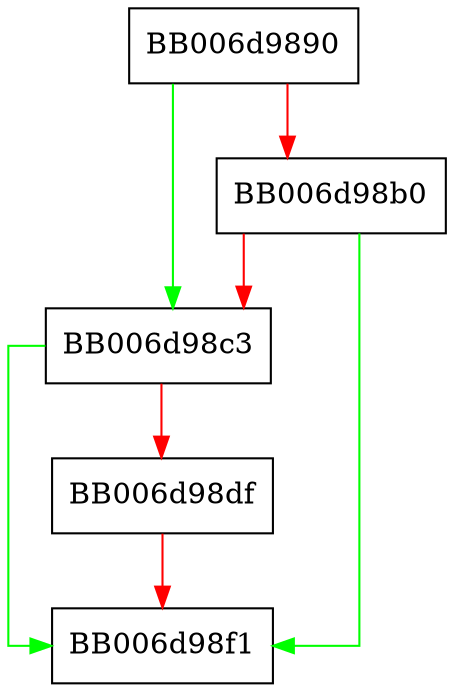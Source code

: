 digraph blake2_get_ctx_params {
  node [shape="box"];
  graph [splines=ortho];
  BB006d9890 -> BB006d98c3 [color="green"];
  BB006d9890 -> BB006d98b0 [color="red"];
  BB006d98b0 -> BB006d98f1 [color="green"];
  BB006d98b0 -> BB006d98c3 [color="red"];
  BB006d98c3 -> BB006d98f1 [color="green"];
  BB006d98c3 -> BB006d98df [color="red"];
  BB006d98df -> BB006d98f1 [color="red"];
}